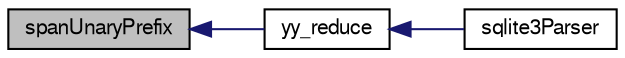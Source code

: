 digraph "spanUnaryPrefix"
{
  edge [fontname="FreeSans",fontsize="10",labelfontname="FreeSans",labelfontsize="10"];
  node [fontname="FreeSans",fontsize="10",shape=record];
  rankdir="LR";
  Node299925 [label="spanUnaryPrefix",height=0.2,width=0.4,color="black", fillcolor="grey75", style="filled", fontcolor="black"];
  Node299925 -> Node299926 [dir="back",color="midnightblue",fontsize="10",style="solid",fontname="FreeSans"];
  Node299926 [label="yy_reduce",height=0.2,width=0.4,color="black", fillcolor="white", style="filled",URL="$sqlite3_8c.html#a7c419a9b25711c666a9a2449ef377f14"];
  Node299926 -> Node299927 [dir="back",color="midnightblue",fontsize="10",style="solid",fontname="FreeSans"];
  Node299927 [label="sqlite3Parser",height=0.2,width=0.4,color="black", fillcolor="white", style="filled",URL="$sqlite3_8c.html#a0327d71a5fabe0b6a343d78a2602e72a"];
}
